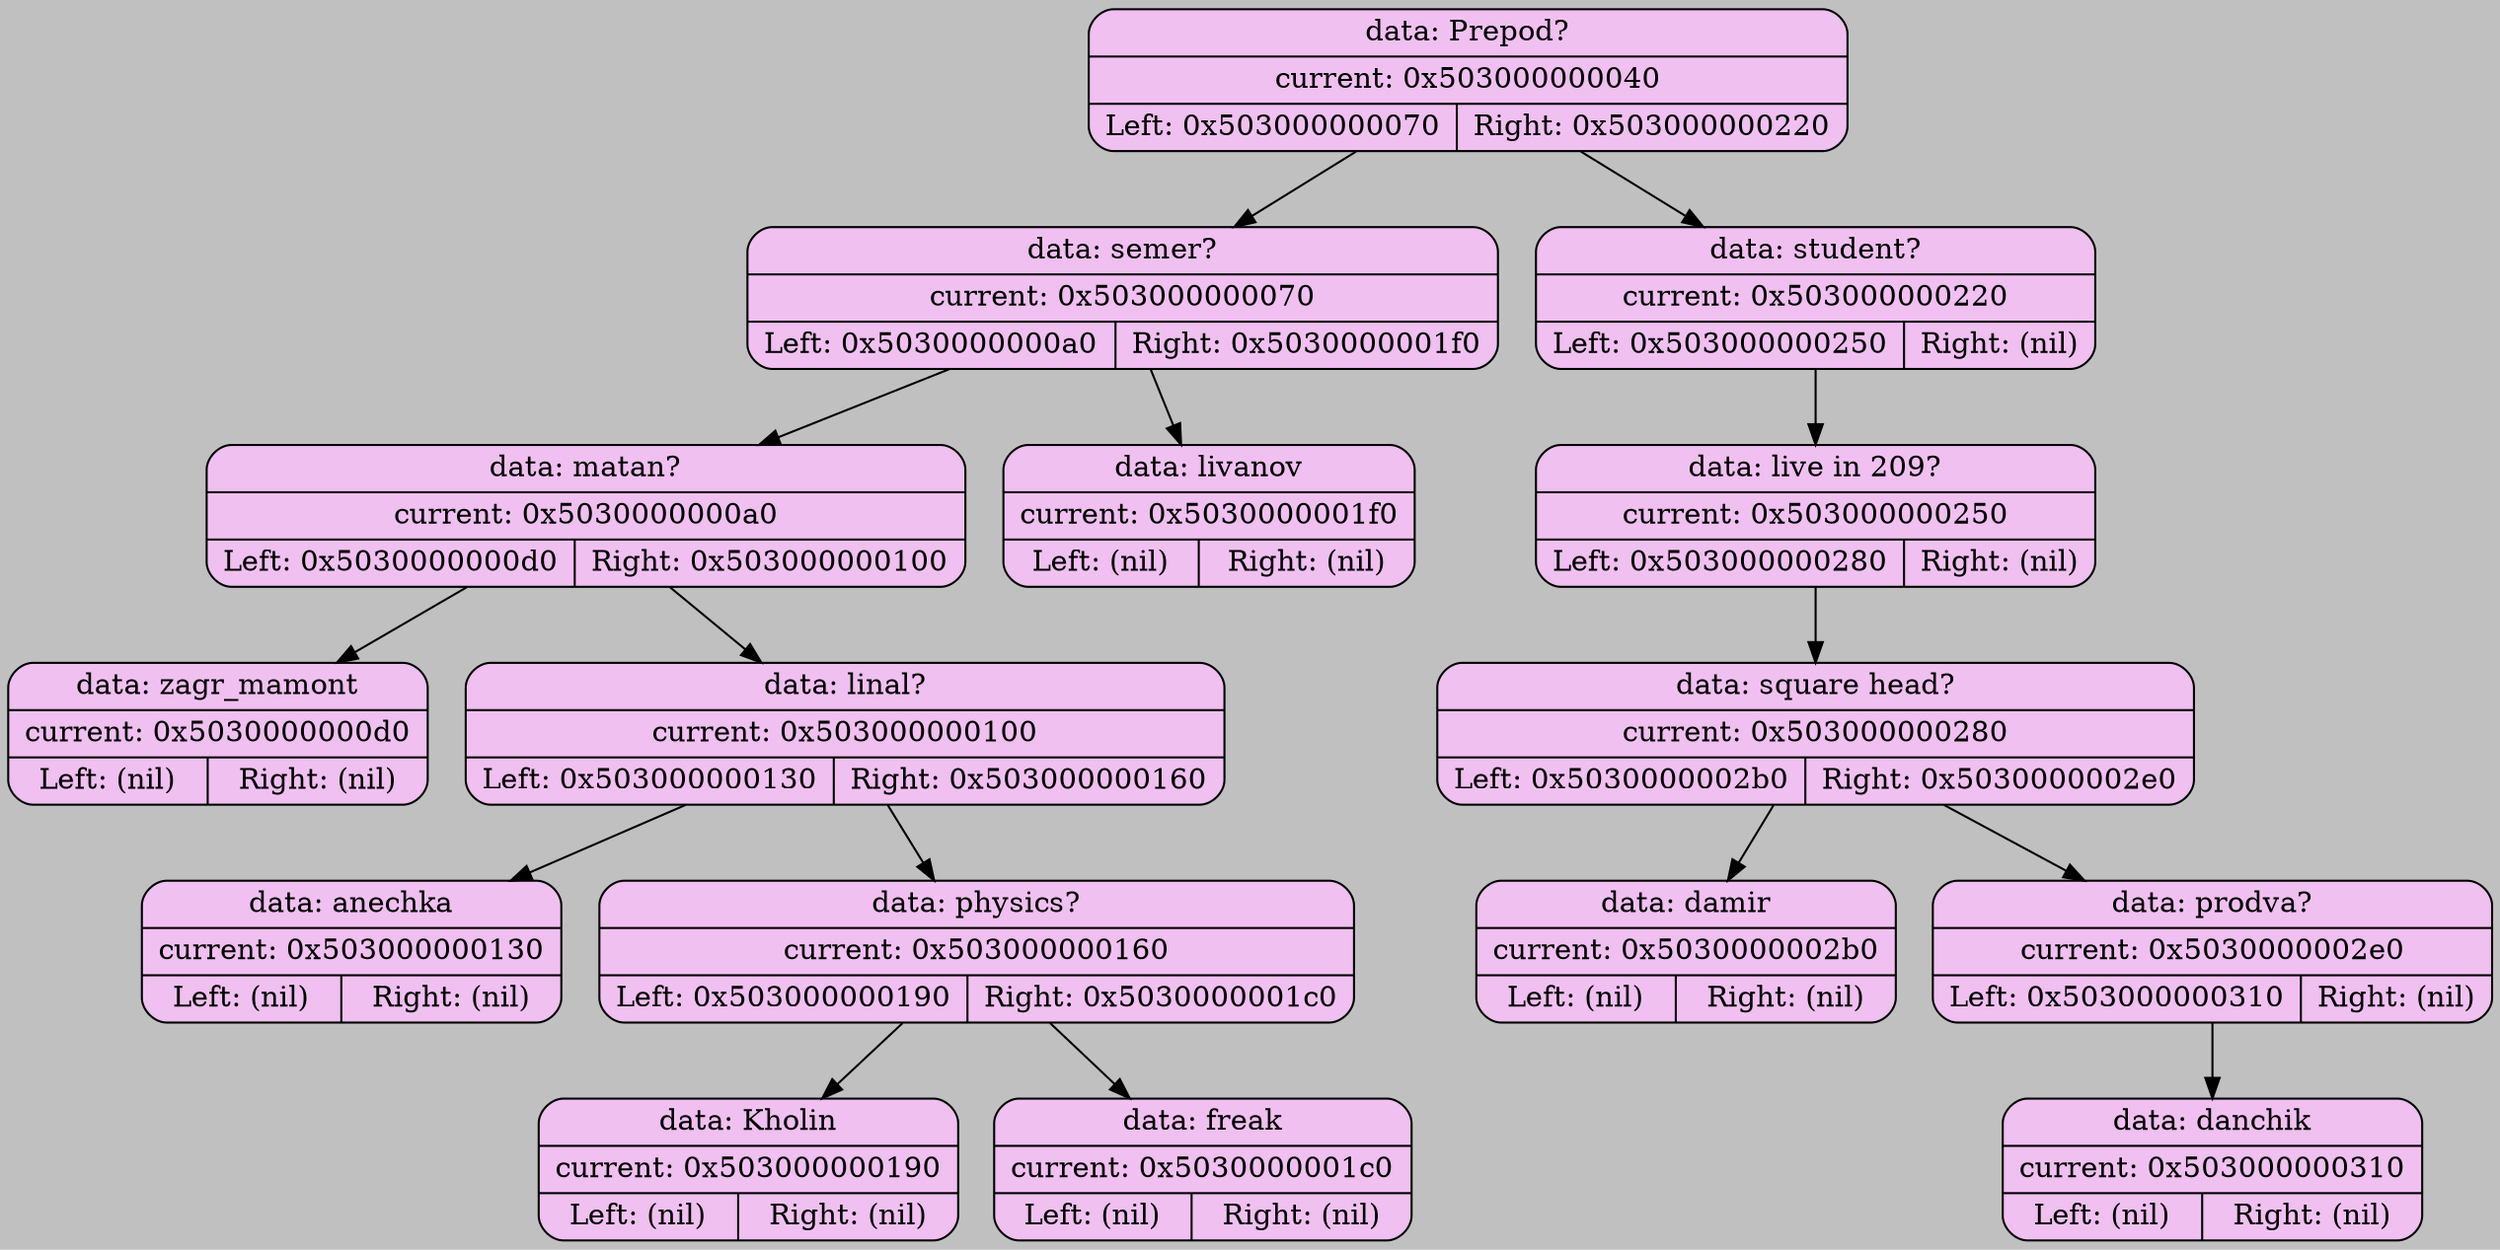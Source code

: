 digraph BinaryTree {
    bgcolor="#C0C0C0";

    node [shape=record];
    "0x503000000040" [shape=Mrecord, style=filled; fillcolor="#F0C0F0"; label="{data: Prepod? | current: 0x503000000040 | { Left: 0x503000000070 | Right: 0x503000000220 } }"];
    "0x503000000040" -> "0x503000000070";
    "0x503000000070" [shape=Mrecord, style=filled; fillcolor="#F0C0F0"; label="{data: semer? | current: 0x503000000070 | { Left: 0x5030000000a0 | Right: 0x5030000001f0 } }"];
    "0x503000000070" -> "0x5030000000a0";
    "0x5030000000a0" [shape=Mrecord, style=filled; fillcolor="#F0C0F0"; label="{data: matan? | current: 0x5030000000a0 | { Left: 0x5030000000d0 | Right: 0x503000000100 } }"];
    "0x5030000000a0" -> "0x5030000000d0";
    "0x5030000000d0" [shape=Mrecord, style=filled; fillcolor="#F0C0F0"; label="{data: zagr_mamont | current: 0x5030000000d0 | { Left: (nil) | Right: (nil) } }"];
    "0x5030000000a0" -> "0x503000000100";
    "0x503000000100" [shape=Mrecord, style=filled; fillcolor="#F0C0F0"; label="{data: linal? | current: 0x503000000100 | { Left: 0x503000000130 | Right: 0x503000000160 } }"];
    "0x503000000100" -> "0x503000000130";
    "0x503000000130" [shape=Mrecord, style=filled; fillcolor="#F0C0F0"; label="{data: anechka | current: 0x503000000130 | { Left: (nil) | Right: (nil) } }"];
    "0x503000000100" -> "0x503000000160";
    "0x503000000160" [shape=Mrecord, style=filled; fillcolor="#F0C0F0"; label="{data: physics? | current: 0x503000000160 | { Left: 0x503000000190 | Right: 0x5030000001c0 } }"];
    "0x503000000160" -> "0x503000000190";
    "0x503000000190" [shape=Mrecord, style=filled; fillcolor="#F0C0F0"; label="{data: Kholin | current: 0x503000000190 | { Left: (nil) | Right: (nil) } }"];
    "0x503000000160" -> "0x5030000001c0";
    "0x5030000001c0" [shape=Mrecord, style=filled; fillcolor="#F0C0F0"; label="{data: freak | current: 0x5030000001c0 | { Left: (nil) | Right: (nil) } }"];
    "0x503000000070" -> "0x5030000001f0";
    "0x5030000001f0" [shape=Mrecord, style=filled; fillcolor="#F0C0F0"; label="{data: livanov | current: 0x5030000001f0 | { Left: (nil) | Right: (nil) } }"];
    "0x503000000040" -> "0x503000000220";
    "0x503000000220" [shape=Mrecord, style=filled; fillcolor="#F0C0F0"; label="{data: student? | current: 0x503000000220 | { Left: 0x503000000250 | Right: (nil) } }"];
    "0x503000000220" -> "0x503000000250";
    "0x503000000250" [shape=Mrecord, style=filled; fillcolor="#F0C0F0"; label="{data: live in 209? | current: 0x503000000250 | { Left: 0x503000000280 | Right: (nil) } }"];
    "0x503000000250" -> "0x503000000280";
    "0x503000000280" [shape=Mrecord, style=filled; fillcolor="#F0C0F0"; label="{data: square head? | current: 0x503000000280 | { Left: 0x5030000002b0 | Right: 0x5030000002e0 } }"];
    "0x503000000280" -> "0x5030000002b0";
    "0x5030000002b0" [shape=Mrecord, style=filled; fillcolor="#F0C0F0"; label="{data: damir | current: 0x5030000002b0 | { Left: (nil) | Right: (nil) } }"];
    "0x503000000280" -> "0x5030000002e0";
    "0x5030000002e0" [shape=Mrecord, style=filled; fillcolor="#F0C0F0"; label="{data: prodva? | current: 0x5030000002e0 | { Left: 0x503000000310 | Right: (nil) } }"];
    "0x5030000002e0" -> "0x503000000310";
    "0x503000000310" [shape=Mrecord, style=filled; fillcolor="#F0C0F0"; label="{data: danchik | current: 0x503000000310 | { Left: (nil) | Right: (nil) } }"];
}
